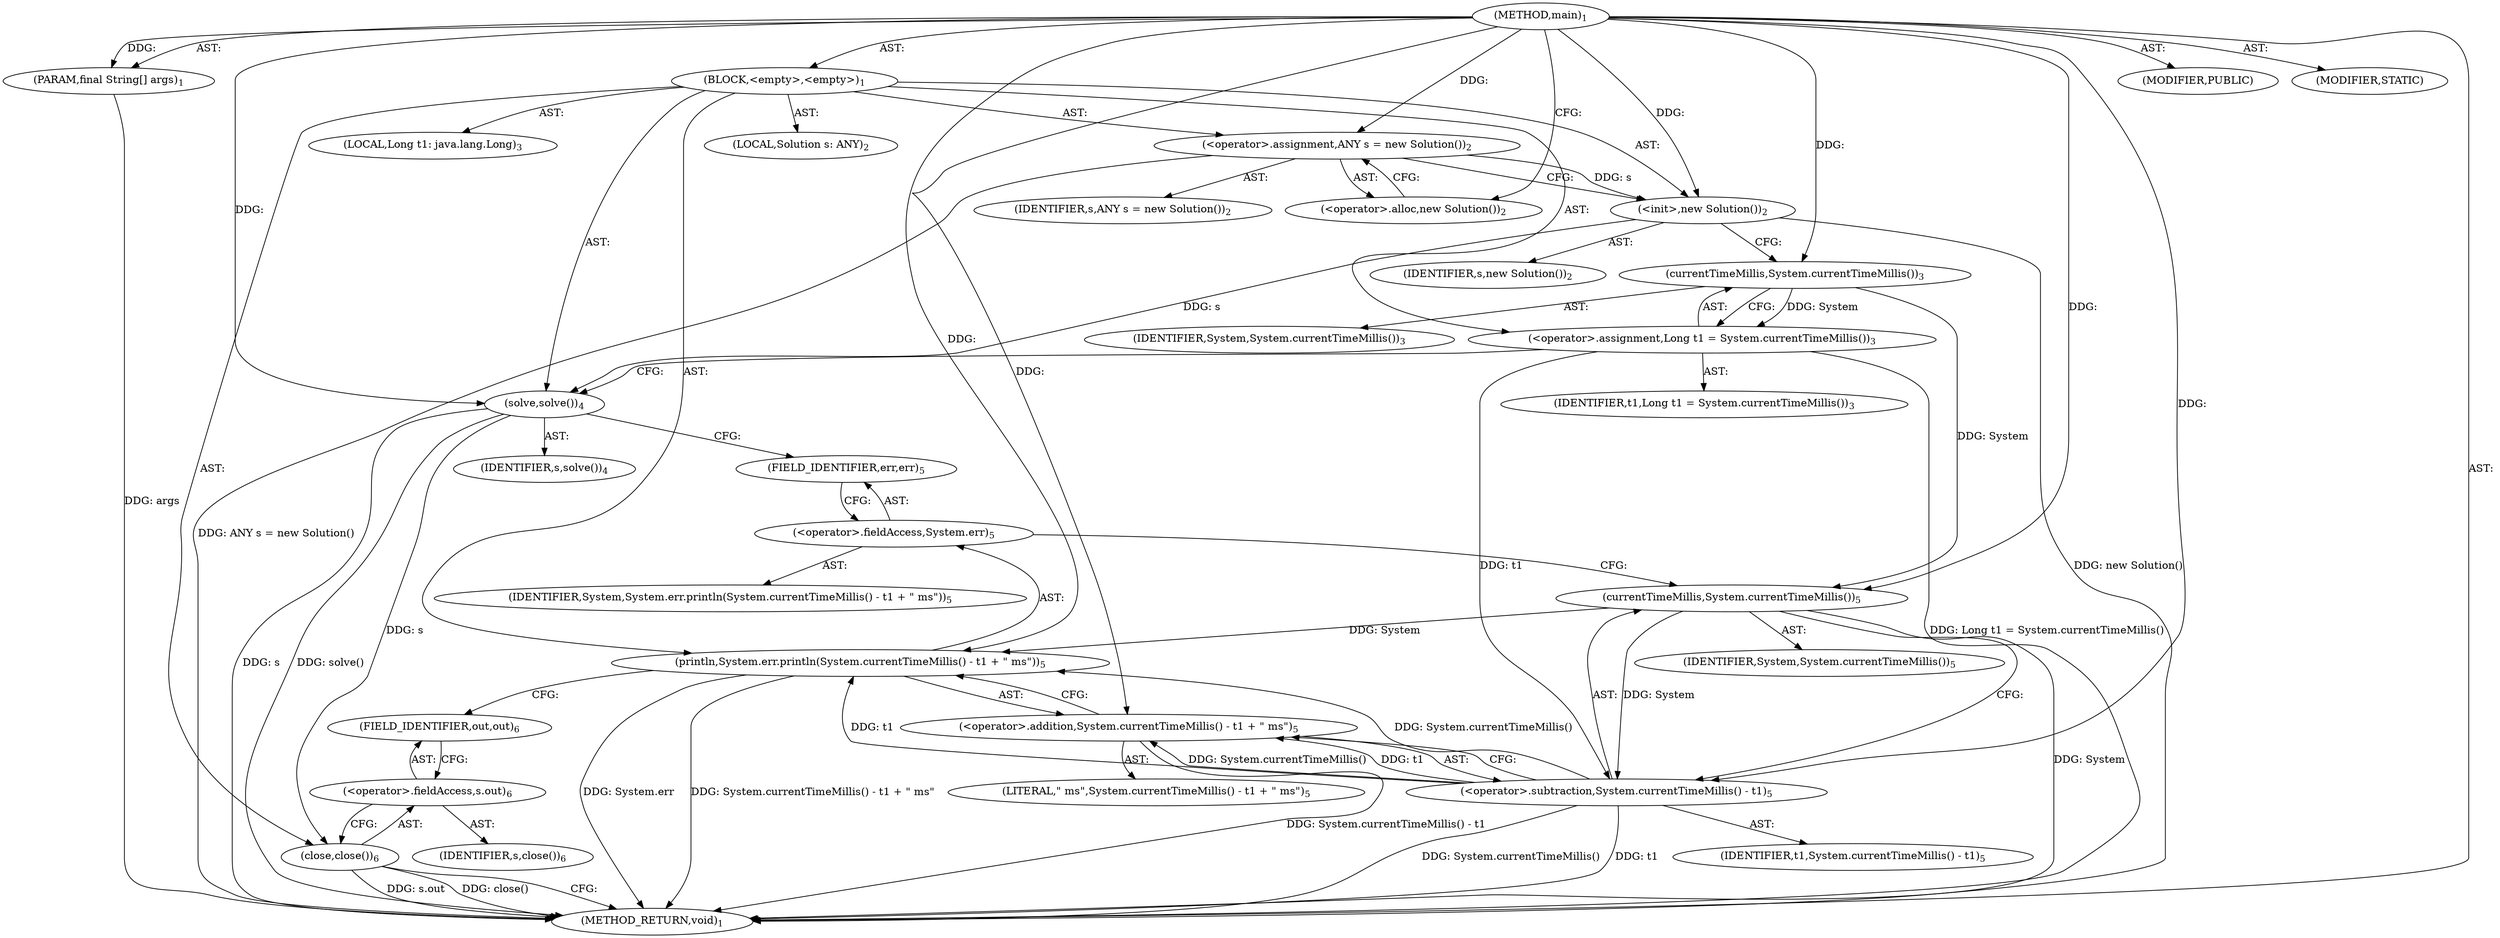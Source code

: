digraph "main" {  
"19" [label = <(METHOD,main)<SUB>1</SUB>> ]
"20" [label = <(PARAM,final String[] args)<SUB>1</SUB>> ]
"21" [label = <(BLOCK,&lt;empty&gt;,&lt;empty&gt;)<SUB>1</SUB>> ]
"4" [label = <(LOCAL,Solution s: ANY)<SUB>2</SUB>> ]
"22" [label = <(&lt;operator&gt;.assignment,ANY s = new Solution())<SUB>2</SUB>> ]
"23" [label = <(IDENTIFIER,s,ANY s = new Solution())<SUB>2</SUB>> ]
"24" [label = <(&lt;operator&gt;.alloc,new Solution())<SUB>2</SUB>> ]
"25" [label = <(&lt;init&gt;,new Solution())<SUB>2</SUB>> ]
"3" [label = <(IDENTIFIER,s,new Solution())<SUB>2</SUB>> ]
"26" [label = <(LOCAL,Long t1: java.lang.Long)<SUB>3</SUB>> ]
"27" [label = <(&lt;operator&gt;.assignment,Long t1 = System.currentTimeMillis())<SUB>3</SUB>> ]
"28" [label = <(IDENTIFIER,t1,Long t1 = System.currentTimeMillis())<SUB>3</SUB>> ]
"29" [label = <(currentTimeMillis,System.currentTimeMillis())<SUB>3</SUB>> ]
"30" [label = <(IDENTIFIER,System,System.currentTimeMillis())<SUB>3</SUB>> ]
"31" [label = <(solve,solve())<SUB>4</SUB>> ]
"32" [label = <(IDENTIFIER,s,solve())<SUB>4</SUB>> ]
"33" [label = <(println,System.err.println(System.currentTimeMillis() - t1 + &quot; ms&quot;))<SUB>5</SUB>> ]
"34" [label = <(&lt;operator&gt;.fieldAccess,System.err)<SUB>5</SUB>> ]
"35" [label = <(IDENTIFIER,System,System.err.println(System.currentTimeMillis() - t1 + &quot; ms&quot;))<SUB>5</SUB>> ]
"36" [label = <(FIELD_IDENTIFIER,err,err)<SUB>5</SUB>> ]
"37" [label = <(&lt;operator&gt;.addition,System.currentTimeMillis() - t1 + &quot; ms&quot;)<SUB>5</SUB>> ]
"38" [label = <(&lt;operator&gt;.subtraction,System.currentTimeMillis() - t1)<SUB>5</SUB>> ]
"39" [label = <(currentTimeMillis,System.currentTimeMillis())<SUB>5</SUB>> ]
"40" [label = <(IDENTIFIER,System,System.currentTimeMillis())<SUB>5</SUB>> ]
"41" [label = <(IDENTIFIER,t1,System.currentTimeMillis() - t1)<SUB>5</SUB>> ]
"42" [label = <(LITERAL,&quot; ms&quot;,System.currentTimeMillis() - t1 + &quot; ms&quot;)<SUB>5</SUB>> ]
"43" [label = <(close,close())<SUB>6</SUB>> ]
"44" [label = <(&lt;operator&gt;.fieldAccess,s.out)<SUB>6</SUB>> ]
"45" [label = <(IDENTIFIER,s,close())<SUB>6</SUB>> ]
"46" [label = <(FIELD_IDENTIFIER,out,out)<SUB>6</SUB>> ]
"47" [label = <(MODIFIER,PUBLIC)> ]
"48" [label = <(MODIFIER,STATIC)> ]
"49" [label = <(METHOD_RETURN,void)<SUB>1</SUB>> ]
  "19" -> "20"  [ label = "AST: "] 
  "19" -> "21"  [ label = "AST: "] 
  "19" -> "47"  [ label = "AST: "] 
  "19" -> "48"  [ label = "AST: "] 
  "19" -> "49"  [ label = "AST: "] 
  "21" -> "4"  [ label = "AST: "] 
  "21" -> "22"  [ label = "AST: "] 
  "21" -> "25"  [ label = "AST: "] 
  "21" -> "26"  [ label = "AST: "] 
  "21" -> "27"  [ label = "AST: "] 
  "21" -> "31"  [ label = "AST: "] 
  "21" -> "33"  [ label = "AST: "] 
  "21" -> "43"  [ label = "AST: "] 
  "22" -> "23"  [ label = "AST: "] 
  "22" -> "24"  [ label = "AST: "] 
  "25" -> "3"  [ label = "AST: "] 
  "27" -> "28"  [ label = "AST: "] 
  "27" -> "29"  [ label = "AST: "] 
  "29" -> "30"  [ label = "AST: "] 
  "31" -> "32"  [ label = "AST: "] 
  "33" -> "34"  [ label = "AST: "] 
  "33" -> "37"  [ label = "AST: "] 
  "34" -> "35"  [ label = "AST: "] 
  "34" -> "36"  [ label = "AST: "] 
  "37" -> "38"  [ label = "AST: "] 
  "37" -> "42"  [ label = "AST: "] 
  "38" -> "39"  [ label = "AST: "] 
  "38" -> "41"  [ label = "AST: "] 
  "39" -> "40"  [ label = "AST: "] 
  "43" -> "44"  [ label = "AST: "] 
  "44" -> "45"  [ label = "AST: "] 
  "44" -> "46"  [ label = "AST: "] 
  "22" -> "25"  [ label = "CFG: "] 
  "25" -> "29"  [ label = "CFG: "] 
  "27" -> "31"  [ label = "CFG: "] 
  "31" -> "36"  [ label = "CFG: "] 
  "33" -> "46"  [ label = "CFG: "] 
  "43" -> "49"  [ label = "CFG: "] 
  "24" -> "22"  [ label = "CFG: "] 
  "29" -> "27"  [ label = "CFG: "] 
  "34" -> "39"  [ label = "CFG: "] 
  "37" -> "33"  [ label = "CFG: "] 
  "44" -> "43"  [ label = "CFG: "] 
  "36" -> "34"  [ label = "CFG: "] 
  "38" -> "37"  [ label = "CFG: "] 
  "46" -> "44"  [ label = "CFG: "] 
  "39" -> "38"  [ label = "CFG: "] 
  "19" -> "24"  [ label = "CFG: "] 
  "20" -> "49"  [ label = "DDG: args"] 
  "22" -> "49"  [ label = "DDG: ANY s = new Solution()"] 
  "25" -> "49"  [ label = "DDG: new Solution()"] 
  "27" -> "49"  [ label = "DDG: Long t1 = System.currentTimeMillis()"] 
  "31" -> "49"  [ label = "DDG: s"] 
  "31" -> "49"  [ label = "DDG: solve()"] 
  "33" -> "49"  [ label = "DDG: System.err"] 
  "39" -> "49"  [ label = "DDG: System"] 
  "38" -> "49"  [ label = "DDG: System.currentTimeMillis()"] 
  "38" -> "49"  [ label = "DDG: t1"] 
  "37" -> "49"  [ label = "DDG: System.currentTimeMillis() - t1"] 
  "33" -> "49"  [ label = "DDG: System.currentTimeMillis() - t1 + &quot; ms&quot;"] 
  "43" -> "49"  [ label = "DDG: s.out"] 
  "43" -> "49"  [ label = "DDG: close()"] 
  "19" -> "20"  [ label = "DDG: "] 
  "19" -> "22"  [ label = "DDG: "] 
  "29" -> "27"  [ label = "DDG: System"] 
  "22" -> "25"  [ label = "DDG: s"] 
  "19" -> "25"  [ label = "DDG: "] 
  "25" -> "31"  [ label = "DDG: s"] 
  "19" -> "31"  [ label = "DDG: "] 
  "39" -> "33"  [ label = "DDG: System"] 
  "38" -> "33"  [ label = "DDG: System.currentTimeMillis()"] 
  "38" -> "33"  [ label = "DDG: t1"] 
  "19" -> "33"  [ label = "DDG: "] 
  "31" -> "43"  [ label = "DDG: s"] 
  "19" -> "29"  [ label = "DDG: "] 
  "38" -> "37"  [ label = "DDG: System.currentTimeMillis()"] 
  "38" -> "37"  [ label = "DDG: t1"] 
  "19" -> "37"  [ label = "DDG: "] 
  "39" -> "38"  [ label = "DDG: System"] 
  "27" -> "38"  [ label = "DDG: t1"] 
  "19" -> "38"  [ label = "DDG: "] 
  "29" -> "39"  [ label = "DDG: System"] 
  "19" -> "39"  [ label = "DDG: "] 
}
